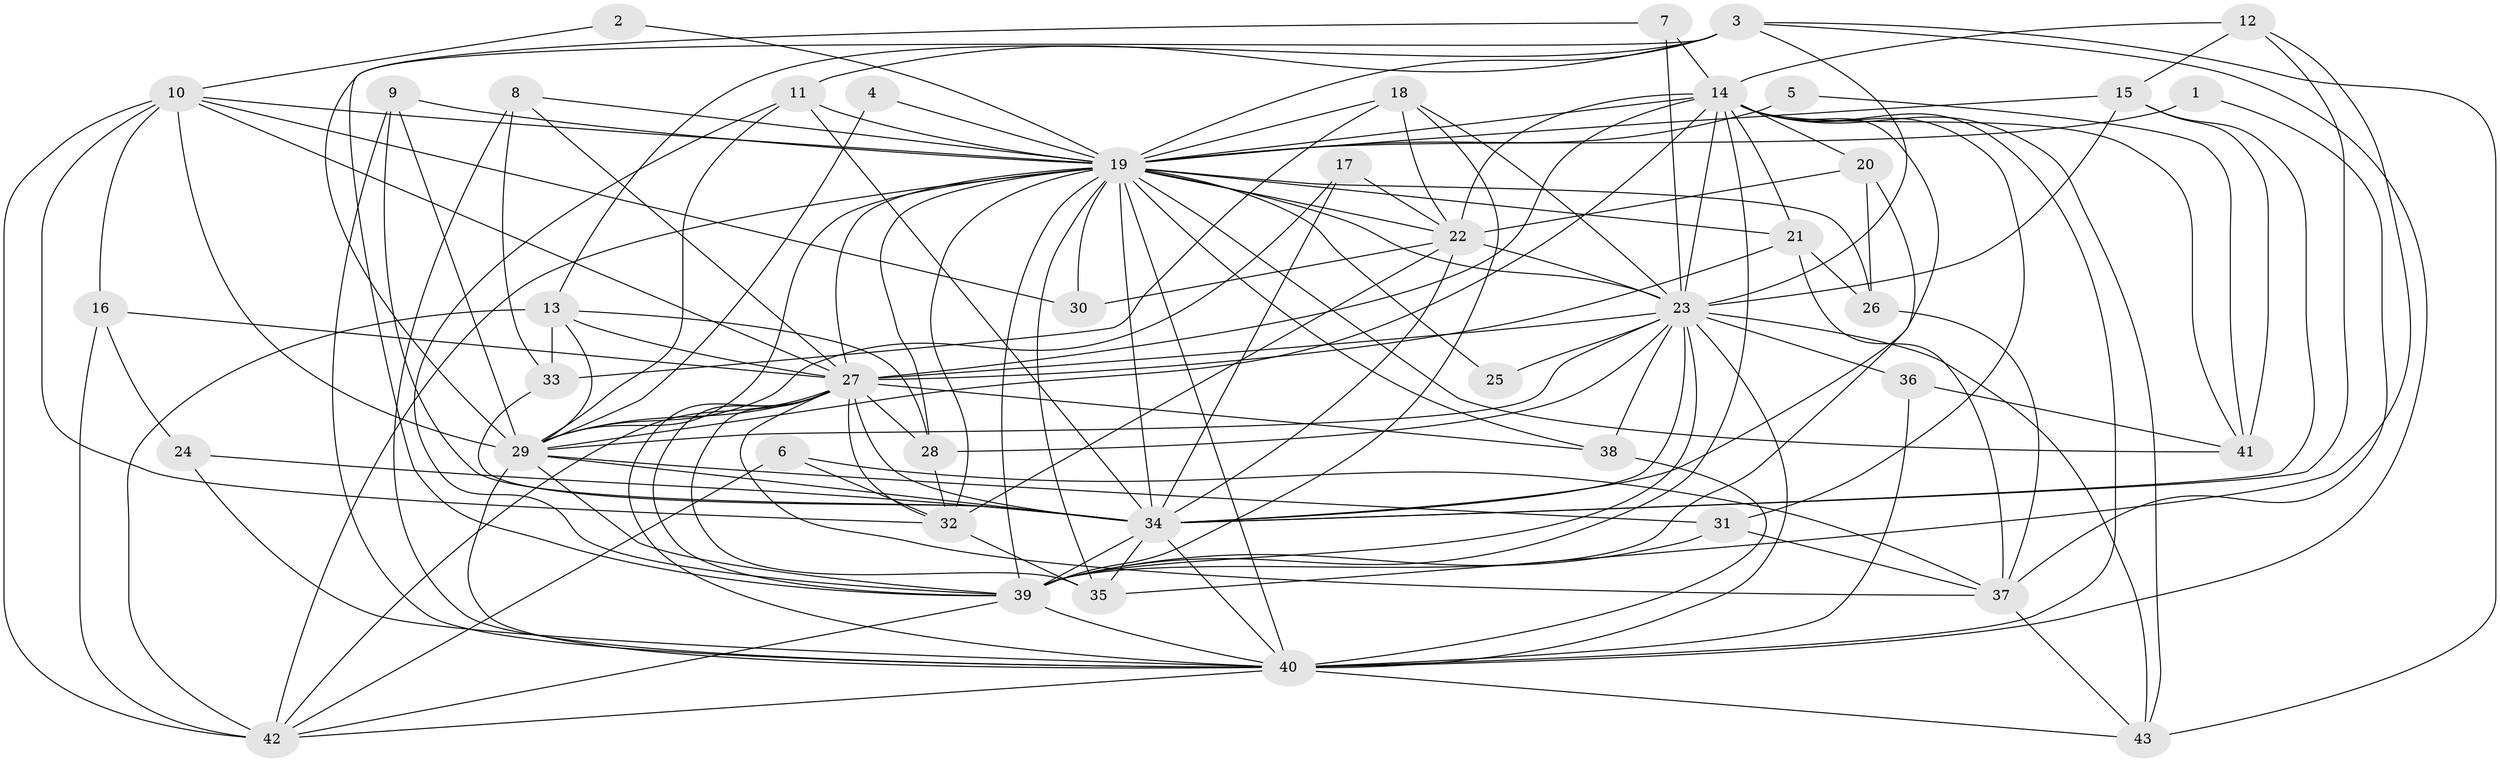 // original degree distribution, {15: 0.007042253521126761, 31: 0.007042253521126761, 33: 0.007042253521126761, 25: 0.014084507042253521, 23: 0.007042253521126761, 19: 0.007042253521126761, 21: 0.007042253521126761, 24: 0.014084507042253521, 3: 0.2323943661971831, 8: 0.028169014084507043, 9: 0.007042253521126761, 6: 0.035211267605633804, 2: 0.5352112676056338, 5: 0.028169014084507043, 4: 0.06338028169014084}
// Generated by graph-tools (version 1.1) at 2025/36/03/04/25 23:36:17]
// undirected, 43 vertices, 147 edges
graph export_dot {
  node [color=gray90,style=filled];
  1;
  2;
  3;
  4;
  5;
  6;
  7;
  8;
  9;
  10;
  11;
  12;
  13;
  14;
  15;
  16;
  17;
  18;
  19;
  20;
  21;
  22;
  23;
  24;
  25;
  26;
  27;
  28;
  29;
  30;
  31;
  32;
  33;
  34;
  35;
  36;
  37;
  38;
  39;
  40;
  41;
  42;
  43;
  1 -- 19 [weight=2.0];
  1 -- 37 [weight=1.0];
  2 -- 10 [weight=1.0];
  2 -- 19 [weight=1.0];
  3 -- 11 [weight=1.0];
  3 -- 13 [weight=1.0];
  3 -- 19 [weight=1.0];
  3 -- 23 [weight=1.0];
  3 -- 39 [weight=1.0];
  3 -- 40 [weight=1.0];
  3 -- 43 [weight=1.0];
  4 -- 19 [weight=1.0];
  4 -- 29 [weight=1.0];
  5 -- 19 [weight=2.0];
  5 -- 41 [weight=1.0];
  6 -- 32 [weight=1.0];
  6 -- 37 [weight=1.0];
  6 -- 42 [weight=1.0];
  7 -- 14 [weight=1.0];
  7 -- 23 [weight=2.0];
  7 -- 29 [weight=1.0];
  8 -- 19 [weight=1.0];
  8 -- 27 [weight=1.0];
  8 -- 33 [weight=1.0];
  8 -- 40 [weight=1.0];
  9 -- 19 [weight=1.0];
  9 -- 29 [weight=1.0];
  9 -- 34 [weight=1.0];
  9 -- 40 [weight=1.0];
  10 -- 16 [weight=1.0];
  10 -- 19 [weight=1.0];
  10 -- 27 [weight=1.0];
  10 -- 29 [weight=1.0];
  10 -- 30 [weight=1.0];
  10 -- 32 [weight=1.0];
  10 -- 42 [weight=1.0];
  11 -- 19 [weight=1.0];
  11 -- 29 [weight=2.0];
  11 -- 34 [weight=1.0];
  11 -- 39 [weight=1.0];
  12 -- 14 [weight=1.0];
  12 -- 15 [weight=1.0];
  12 -- 34 [weight=1.0];
  12 -- 35 [weight=1.0];
  13 -- 27 [weight=2.0];
  13 -- 28 [weight=1.0];
  13 -- 29 [weight=1.0];
  13 -- 33 [weight=1.0];
  13 -- 42 [weight=1.0];
  14 -- 19 [weight=3.0];
  14 -- 20 [weight=1.0];
  14 -- 21 [weight=1.0];
  14 -- 22 [weight=1.0];
  14 -- 23 [weight=3.0];
  14 -- 27 [weight=3.0];
  14 -- 29 [weight=1.0];
  14 -- 31 [weight=1.0];
  14 -- 34 [weight=2.0];
  14 -- 39 [weight=1.0];
  14 -- 40 [weight=1.0];
  14 -- 41 [weight=1.0];
  14 -- 43 [weight=1.0];
  15 -- 19 [weight=3.0];
  15 -- 23 [weight=1.0];
  15 -- 34 [weight=1.0];
  15 -- 41 [weight=1.0];
  16 -- 24 [weight=1.0];
  16 -- 27 [weight=1.0];
  16 -- 42 [weight=1.0];
  17 -- 22 [weight=1.0];
  17 -- 29 [weight=1.0];
  17 -- 34 [weight=2.0];
  18 -- 19 [weight=1.0];
  18 -- 22 [weight=1.0];
  18 -- 23 [weight=1.0];
  18 -- 33 [weight=1.0];
  18 -- 39 [weight=1.0];
  19 -- 21 [weight=3.0];
  19 -- 22 [weight=1.0];
  19 -- 23 [weight=2.0];
  19 -- 25 [weight=1.0];
  19 -- 26 [weight=2.0];
  19 -- 27 [weight=6.0];
  19 -- 28 [weight=1.0];
  19 -- 29 [weight=2.0];
  19 -- 30 [weight=1.0];
  19 -- 32 [weight=2.0];
  19 -- 34 [weight=3.0];
  19 -- 35 [weight=2.0];
  19 -- 38 [weight=1.0];
  19 -- 39 [weight=4.0];
  19 -- 40 [weight=5.0];
  19 -- 41 [weight=1.0];
  19 -- 42 [weight=1.0];
  20 -- 22 [weight=1.0];
  20 -- 26 [weight=1.0];
  20 -- 39 [weight=1.0];
  21 -- 26 [weight=1.0];
  21 -- 27 [weight=2.0];
  21 -- 37 [weight=1.0];
  22 -- 23 [weight=1.0];
  22 -- 30 [weight=1.0];
  22 -- 32 [weight=1.0];
  22 -- 34 [weight=1.0];
  23 -- 25 [weight=1.0];
  23 -- 27 [weight=3.0];
  23 -- 28 [weight=1.0];
  23 -- 29 [weight=3.0];
  23 -- 34 [weight=1.0];
  23 -- 36 [weight=1.0];
  23 -- 38 [weight=1.0];
  23 -- 39 [weight=1.0];
  23 -- 40 [weight=2.0];
  23 -- 43 [weight=1.0];
  24 -- 34 [weight=2.0];
  24 -- 40 [weight=1.0];
  26 -- 37 [weight=1.0];
  27 -- 28 [weight=1.0];
  27 -- 29 [weight=4.0];
  27 -- 32 [weight=1.0];
  27 -- 34 [weight=3.0];
  27 -- 35 [weight=1.0];
  27 -- 37 [weight=2.0];
  27 -- 38 [weight=1.0];
  27 -- 39 [weight=3.0];
  27 -- 40 [weight=2.0];
  27 -- 42 [weight=1.0];
  28 -- 32 [weight=1.0];
  29 -- 31 [weight=1.0];
  29 -- 34 [weight=2.0];
  29 -- 39 [weight=2.0];
  29 -- 40 [weight=1.0];
  31 -- 37 [weight=1.0];
  31 -- 39 [weight=1.0];
  32 -- 35 [weight=1.0];
  33 -- 34 [weight=1.0];
  34 -- 35 [weight=1.0];
  34 -- 39 [weight=1.0];
  34 -- 40 [weight=2.0];
  36 -- 40 [weight=1.0];
  36 -- 41 [weight=1.0];
  37 -- 43 [weight=2.0];
  38 -- 40 [weight=2.0];
  39 -- 40 [weight=2.0];
  39 -- 42 [weight=1.0];
  40 -- 42 [weight=1.0];
  40 -- 43 [weight=1.0];
}
